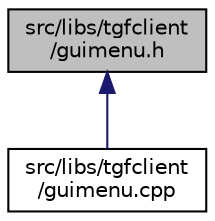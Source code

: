 digraph "src/libs/tgfclient/guimenu.h"
{
  edge [fontname="Helvetica",fontsize="10",labelfontname="Helvetica",labelfontsize="10"];
  node [fontname="Helvetica",fontsize="10",shape=record];
  Node1 [label="src/libs/tgfclient\l/guimenu.h",height=0.2,width=0.4,color="black", fillcolor="grey75", style="filled", fontcolor="black"];
  Node1 -> Node2 [dir="back",color="midnightblue",fontsize="10",style="solid",fontname="Helvetica"];
  Node2 [label="src/libs/tgfclient\l/guimenu.cpp",height=0.2,width=0.4,color="black", fillcolor="white", style="filled",URL="$guimenu_8cpp.html",tooltip="GUI menu management. "];
}
